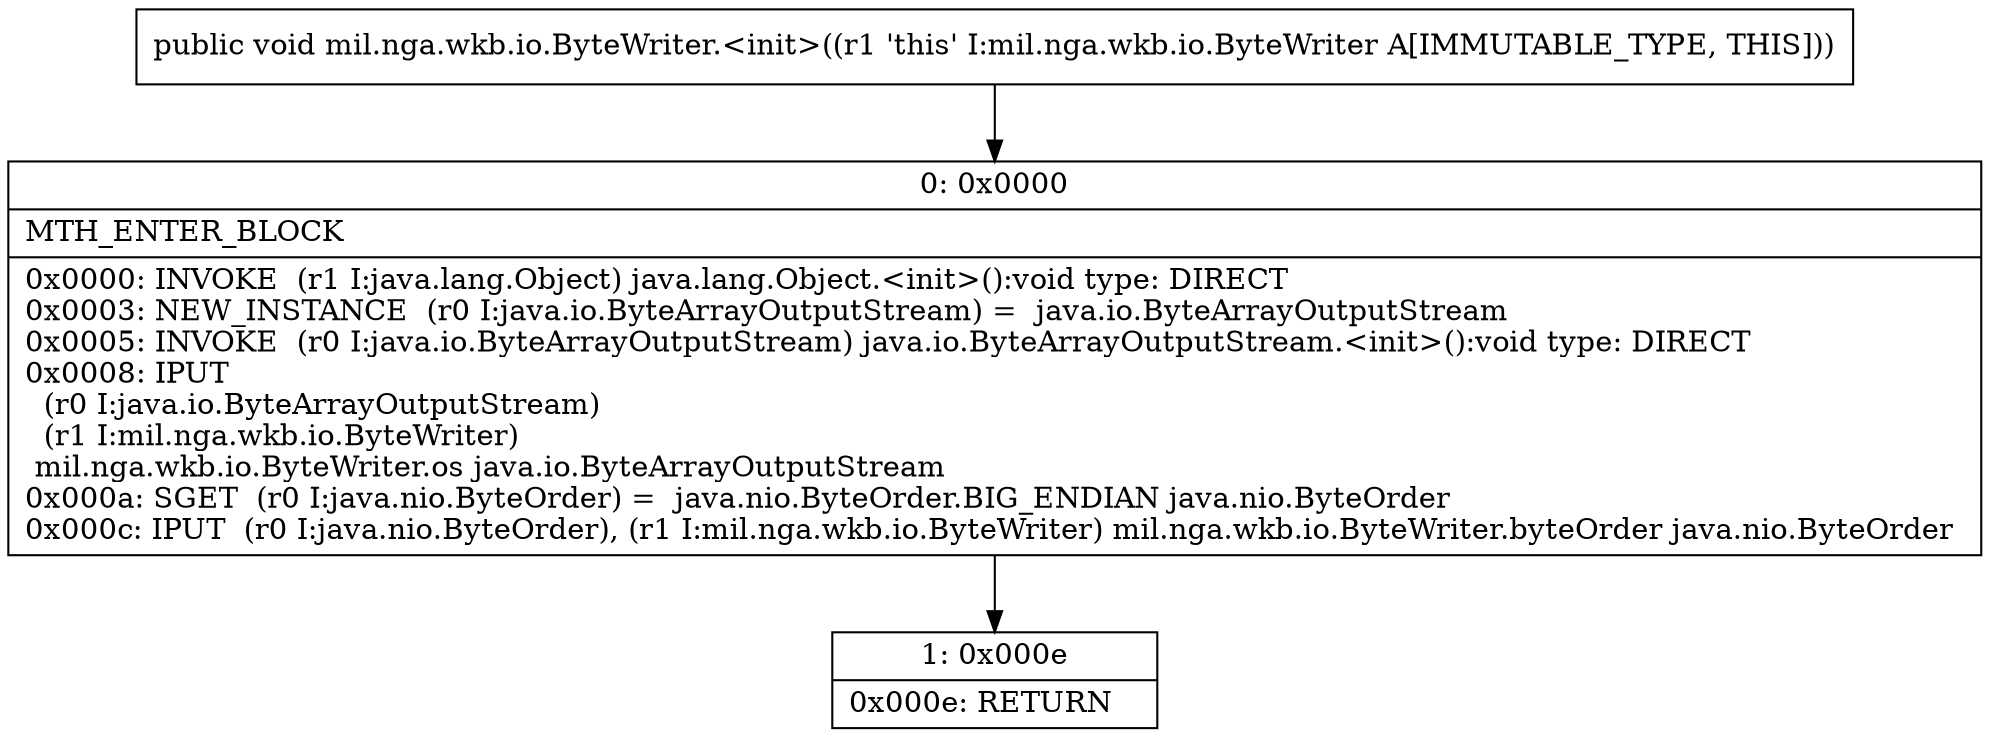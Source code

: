 digraph "CFG formil.nga.wkb.io.ByteWriter.\<init\>()V" {
Node_0 [shape=record,label="{0\:\ 0x0000|MTH_ENTER_BLOCK\l|0x0000: INVOKE  (r1 I:java.lang.Object) java.lang.Object.\<init\>():void type: DIRECT \l0x0003: NEW_INSTANCE  (r0 I:java.io.ByteArrayOutputStream) =  java.io.ByteArrayOutputStream \l0x0005: INVOKE  (r0 I:java.io.ByteArrayOutputStream) java.io.ByteArrayOutputStream.\<init\>():void type: DIRECT \l0x0008: IPUT  \l  (r0 I:java.io.ByteArrayOutputStream)\l  (r1 I:mil.nga.wkb.io.ByteWriter)\l mil.nga.wkb.io.ByteWriter.os java.io.ByteArrayOutputStream \l0x000a: SGET  (r0 I:java.nio.ByteOrder) =  java.nio.ByteOrder.BIG_ENDIAN java.nio.ByteOrder \l0x000c: IPUT  (r0 I:java.nio.ByteOrder), (r1 I:mil.nga.wkb.io.ByteWriter) mil.nga.wkb.io.ByteWriter.byteOrder java.nio.ByteOrder \l}"];
Node_1 [shape=record,label="{1\:\ 0x000e|0x000e: RETURN   \l}"];
MethodNode[shape=record,label="{public void mil.nga.wkb.io.ByteWriter.\<init\>((r1 'this' I:mil.nga.wkb.io.ByteWriter A[IMMUTABLE_TYPE, THIS])) }"];
MethodNode -> Node_0;
Node_0 -> Node_1;
}


